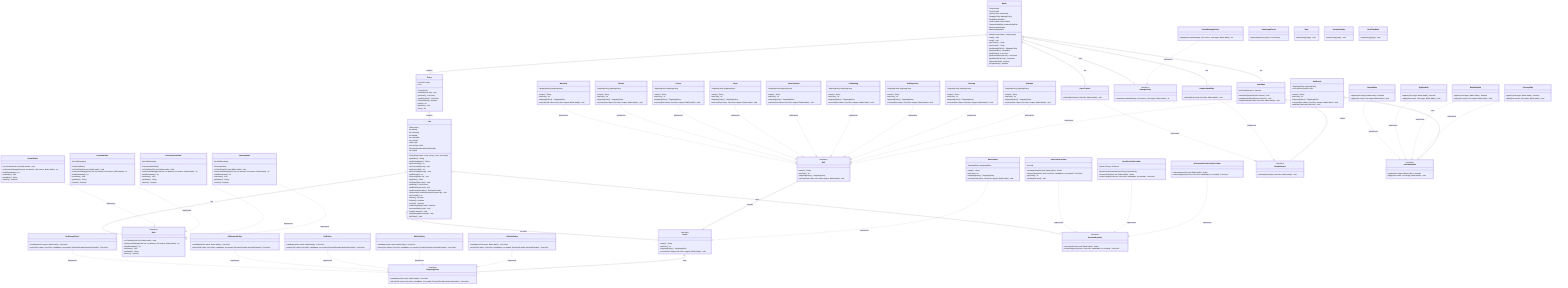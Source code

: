 classDiagram
    %% 核心戰鬥類別
    class Battle {
        -Troop troop1
        -Troop troop2
        -Queue~Unit~ turnQueue
        -DamagePolicy damagePolicy
        -DeathBus deathBus
        -CurseTracker curseTracker
        -SummonHealRule summonHealRule
        -boolean gameEnded
        -boolean playerWon
        +Battle(Troop troop1, Troop troop2)
        +start() void
        +step() void
        +getTroop1() Troop
        +getTroop2() Troop
        +getDamagePolicy() DamagePolicy
        +getDeathBus() DeathBus
        +getAllUnits() List~Unit~
        +getEnemiesOf(Unit unit) List~Unit~
        +getAlliesOf(Unit unit) List~Unit~
        +isGameEnded() boolean
        +isPlayerWon() boolean
    }

    class Troop {
        -List~Unit~ units
        -int id
        +Troop(int id)
        +addUnit(Unit unit) void
        +getUnits() List~Unit~
        +getAliveUnits() List~Unit~
        +isAnnihilated() boolean
        +getId() int
        +getHero() Unit
        +size() int
    }

    class Unit {
        -String name
        -int maxHp
        -int currentHp
        -int maxMp
        -int currentMp
        -int strength
        -State state
        -List~Action~ skills
        -DecisionProvider decisionProvider
        -int troopId
        +Unit(String name, int hp, int mp, int str, int troopId)
        +getName() String
        +getDisplayName() String
        +getCurrentHp() int
        +setCurrentHp(int hp) void
        +getCurrentMp() int
        +setCurrentMp(int mp) void
        +getStrength() int
        +setStrength(int str) void
        +getState() State
        +setState(State state) void
        +getSkills() List~Action~
        +addSkill(Action skill) void
        +getDecisionProvider() DecisionProvider
        +setDecisionProvider(DecisionProvider dp) void
        +getTroopId() int
        +isAlive() boolean
        +isDead() boolean
        +canAct() boolean
        +hasEnoughMp(int cost) boolean
        +consumeMp(int cost) void
        +heal(int amount) void
        +takeDamage(int amount) void
        +tickState() void
    }

    %% 技能系統接口和實作
    class Action {
        <<interface>>
        +name() String
        +mpCost() int
        +targetingPolicy() TargetingPolicy
        +execute(Unit caster, List~Unit~ targets, Battle battle) void
    }

    class Skill {
        <<interface>>
        +name() String
        +mpCost() int
        +targetingPolicy() TargetingPolicy
        +execute(Unit caster, List~Unit~ targets, Battle battle) void
    }

    class BasicAttack {
        -TargetingPolicy targetingPolicy
        +name() String
        +mpCost() int
        +targetingPolicy() TargetingPolicy
        +execute(Unit caster, List~Unit~ targets, Battle battle) void
    }

    class Waterball {
        -TargetingPolicy targetingPolicy
        +name() String
        +mpCost() int
        +targetingPolicy() TargetingPolicy
        +execute(Unit caster, List~Unit~ targets, Battle battle) void
    }

    class Fireball {
        -TargetingPolicy targetingPolicy
        +name() String
        +mpCost() int
        +targetingPolicy() TargetingPolicy
        +execute(Unit caster, List~Unit~ targets, Battle battle) void
    }

    class Poison {
        -TargetingPolicy targetingPolicy
        +name() String
        +mpCost() int
        +targetingPolicy() TargetingPolicy
        +execute(Unit caster, List~Unit~ targets, Battle battle) void
    }

    class Curse {
        -TargetingPolicy targetingPolicy
        +name() String
        +mpCost() int
        +targetingPolicy() TargetingPolicy
        +execute(Unit caster, List~Unit~ targets, Battle battle) void
    }

    class Petrochemical {
        -TargetingPolicy targetingPolicy
        +name() String
        +mpCost() int
        +targetingPolicy() TargetingPolicy
        +execute(Unit caster, List~Unit~ targets, Battle battle) void
    }

    class SelfHealing {
        -TargetingPolicy targetingPolicy
        +name() String
        +mpCost() int
        +targetingPolicy() TargetingPolicy
        +execute(Unit caster, List~Unit~ targets, Battle battle) void
    }

    class SelfExplosion {
        -TargetingPolicy targetingPolicy
        +name() String
        +mpCost() int
        +targetingPolicy() TargetingPolicy
        +execute(Unit caster, List~Unit~ targets, Battle battle) void
    }

    class Cheerup {
        -TargetingPolicy targetingPolicy
        +name() String
        +mpCost() int
        +targetingPolicy() TargetingPolicy
        +execute(Unit caster, List~Unit~ targets, Battle battle) void
    }

    class Summon {
        -TargetingPolicy targetingPolicy
        +name() String
        +mpCost() int
        +targetingPolicy() TargetingPolicy
        +execute(Unit caster, List~Unit~ targets, Battle battle) void
    }

    class OnePunch {
        -TargetingPolicy targetingPolicy
        -List~OnePunchRule~ rules
        +name() String
        +mpCost() int
        +targetingPolicy() TargetingPolicy
        +execute(Unit caster, List~Unit~ targets, Battle battle) void
        +addRule(OnePunchRule rule) void
    }

    %% 狀態系統
    class State {
        <<interface>>
        +onTurnStart(Unit unit, Battle battle) void
        +onReceiveDamage(Unit unit, int amount, Unit source, Battle battle) int
        +ticksRemaining() int
        +tickDown() void
        +getName() String
        +canAct() boolean
    }

    class NormalState {
        +onTurnStart(Unit unit, Battle battle) void
        +onReceiveDamage(Unit unit, int amount, Unit source, Battle battle) int
        +ticksRemaining() int
        +tickDown() void
        +getName() String
        +canAct() boolean
    }

    class PoisonedState {
        -int ticksRemaining
        +PoisonedState()
        +onTurnStart(Unit unit, Battle battle) void
        +onReceiveDamage(Unit unit, int amount, Unit source, Battle battle) int
        +ticksRemaining() int
        +tickDown() void
        +getName() String
        +canAct() boolean
    }

    class PetrochemicalState {
        -int ticksRemaining
        +PetrochemicalState()
        +onTurnStart(Unit unit, Battle battle) void
        +onReceiveDamage(Unit unit, int amount, Unit source, Battle battle) int
        +ticksRemaining() int
        +tickDown() void
        +getName() String
        +canAct() boolean
    }

    class CheerupState {
        -int ticksRemaining
        +CheerupState()
        +onTurnStart(Unit unit, Battle battle) void
        +onReceiveDamage(Unit unit, int amount, Unit source, Battle battle) int
        +ticksRemaining() int
        +tickDown() void
        +getName() String
        +canAct() boolean
    }

    %% 目標選擇策略
    class TargetingPolicy {
        <<interface>>
        +candidates(Unit caster, Battle battle) List~Unit~
        +select(Unit caster, List~Unit~ candidates, int needed, DecisionProvider decisionProvider) List~Unit~
    }

    class OneEnemyPolicy {
        +candidates(Unit caster, Battle battle) List~Unit~
        +select(Unit caster, List~Unit~ candidates, int needed, DecisionProvider decisionProvider) List~Unit~
    }

    class AllEnemiesPolicy {
        +candidates(Unit caster, Battle battle) List~Unit~
        +select(Unit caster, List~Unit~ candidates, int needed, DecisionProvider decisionProvider) List~Unit~
    }

    class SelfPolicy {
        +candidates(Unit caster, Battle battle) List~Unit~
        +select(Unit caster, List~Unit~ candidates, int needed, DecisionProvider decisionProvider) List~Unit~
    }

    class NAlliesPolicy {
        +candidates(Unit caster, Battle battle) List~Unit~
        +select(Unit caster, List~Unit~ candidates, int needed, DecisionProvider decisionProvider) List~Unit~
    }

    class AllUnitsPolicy {
        +candidates(Unit caster, Battle battle) List~Unit~
        +select(Unit caster, List~Unit~ candidates, int needed, DecisionProvider decisionProvider) List~Unit~
    }

    %% 決策提供者
    class DecisionProvider {
        <<interface>>
        +chooseAction(Unit unit, Battle battle) Action
        +chooseTargets(Unit unit, List~Unit~ candidates, int needed) List~Unit~
    }

    class AiDecisionProvider {
        -int seed
        +chooseAction(Unit unit, Battle battle) Action
        +chooseTargets(Unit unit, List~Unit~ candidates, int needed) List~Unit~
        +getSeed() int
        +setSeed(int seed) void
    }

    class HeroDecisionProvider {
        -Queue~String~ decisions
        +HeroDecisionProvider(List~String~ decisionList)
        +chooseAction(Unit unit, Battle battle) Action
        +chooseTargets(Unit unit, List~Unit~ candidates, int needed) List~Unit~
    }

    class InteractiveHeroDecisionProvider {
        +chooseAction(Unit unit, Battle battle) Action
        +chooseTargets(Unit unit, List~Unit~ candidates, int needed) List~Unit~
    }

    %% 傷害系統
    class DamagePolicy {
        <<interface>>
        +compute(int baseDamage, Unit source, Unit target, Battle battle) int
    }

    class DefaultDamagePolicy {
        +compute(int baseDamage, Unit source, Unit target, Battle battle) int
    }

    %% 死亡事件系統
    class DeathListener {
        <<interface>>
        +onDeath(Unit dead, Unit killer, Battle battle) void
    }

    class DeathBus {
        -List~DeathListener~ listeners
        +subscribe(DeathListener listener) void
        +unsubscribe(DeathListener listener) void
        +notifyDeath(Unit dead, Unit killer, Battle battle) void
    }

    class CurseTracker {
        +onDeath(Unit dead, Unit killer, Battle battle) void
    }

    class SummonHealRule {
        +onDeath(Unit dead, Unit killer, Battle battle) void
    }

    %% 一拳攻擊規則系統
    class OnePunchRule {
        <<interface>>
        +applies(Unit target, Battle battle) boolean
        +apply(Unit caster, Unit target, Battle battle) void
    }

    class NormalRule {
        +applies(Unit target, Battle battle) boolean
        +apply(Unit caster, Unit target, Battle battle) void
    }

    class HighHpRule {
        +applies(Unit target, Battle battle) boolean
        +apply(Unit caster, Unit target, Battle battle) void
    }

    class BadStateRule {
        +applies(Unit target, Battle battle) boolean
        +apply(Unit caster, Unit target, Battle battle) void
    }

    class CheerupRule {
        +applies(Unit target, Battle battle) boolean
        +apply(Unit caster, Unit target, Battle battle) void
    }

    %% 工具類別
    class GameInputParser {
        +parseInput(String input) List~String~
    }

    class Main {
        +main(String[] args) void
    }

    class InteractiveMain {
        +main(String[] args) void
    }

    class RealTimeMain {
        +main(String[] args) void
    }

    %% 關係定義
    Battle "1" o-- "2" Troop : contains
    Battle "1" o-- "1" DamagePolicy : uses
    Battle "1" o-- "1" DeathBus : has
    Battle "1" o-- "1" CurseTracker : has
    Battle "1" o-- "1" SummonHealRule : has
    
    Troop "1" o-- "*" Unit : contains
    
    Unit "1" o-- "1" State : has
    Unit "1" o-- "*" Action : has skills
    Unit "1" o-- "1" DecisionProvider : uses
    
    %% 技能繼承關係
    Skill --|> Action : extends
    BasicAttack ..|> Action : implements
    Waterball ..|> Skill : implements
    Fireball ..|> Skill : implements
    Poison ..|> Skill : implements
    Curse ..|> Skill : implements
    Petrochemical ..|> Skill : implements
    SelfHealing ..|> Skill : implements
    SelfExplosion ..|> Skill : implements
    Cheerup ..|> Skill : implements
    Summon ..|> Skill : implements
    OnePunch ..|> Skill : implements
    
    %% 狀態實作關係
    NormalState ..|> State : implements
    PoisonedState ..|> State : implements
    PetrochemicalState ..|> State : implements
    CheerupState ..|> State : implements
    
    %% 目標策略實作關係
    OneEnemyPolicy ..|> TargetingPolicy : implements
    AllEnemiesPolicy ..|> TargetingPolicy : implements
    SelfPolicy ..|> TargetingPolicy : implements
    NAlliesPolicy ..|> TargetingPolicy : implements
    AllUnitsPolicy ..|> TargetingPolicy : implements
    
    %% 決策提供者實作關係
    AiDecisionProvider ..|> DecisionProvider : implements
    HeroDecisionProvider ..|> DecisionProvider : implements
    InteractiveHeroDecisionProvider ..|> DecisionProvider : implements
    
    %% 傷害策略實作關係
    DefaultDamagePolicy ..|> DamagePolicy : implements
    
    %% 死亡監聽器實作關係
    CurseTracker ..|> DeathListener : implements
    SummonHealRule ..|> DeathListener : implements
    
    %% 一拳攻擊規則實作關係
    NormalRule ..|> OnePunchRule : implements
    HighHpRule ..|> OnePunchRule : implements
    BadStateRule ..|> OnePunchRule : implements
    CheerupRule ..|> OnePunchRule : implements
    
    %% 技能使用目標策略
    Action "1" o-- "1" TargetingPolicy : uses
    
    %% 一拳攻擊使用規則
    OnePunch "1" o-- "*" OnePunchRule : uses
    
    %% 死亡總線與監聽器
    DeathBus "1" o-- "*" DeathListener : notifies